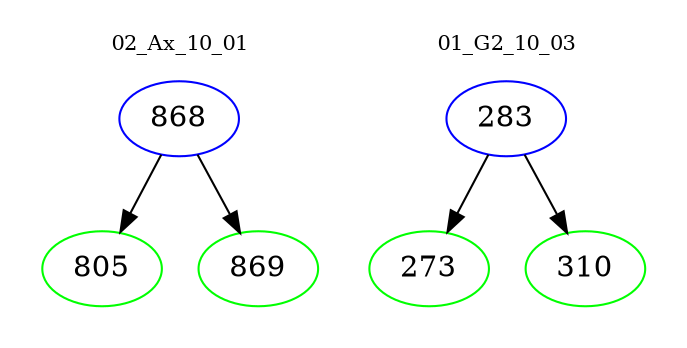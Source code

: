 digraph{
subgraph cluster_0 {
color = white
label = "02_Ax_10_01";
fontsize=10;
T0_868 [label="868", color="blue"]
T0_868 -> T0_805 [color="black"]
T0_805 [label="805", color="green"]
T0_868 -> T0_869 [color="black"]
T0_869 [label="869", color="green"]
}
subgraph cluster_1 {
color = white
label = "01_G2_10_03";
fontsize=10;
T1_283 [label="283", color="blue"]
T1_283 -> T1_273 [color="black"]
T1_273 [label="273", color="green"]
T1_283 -> T1_310 [color="black"]
T1_310 [label="310", color="green"]
}
}
